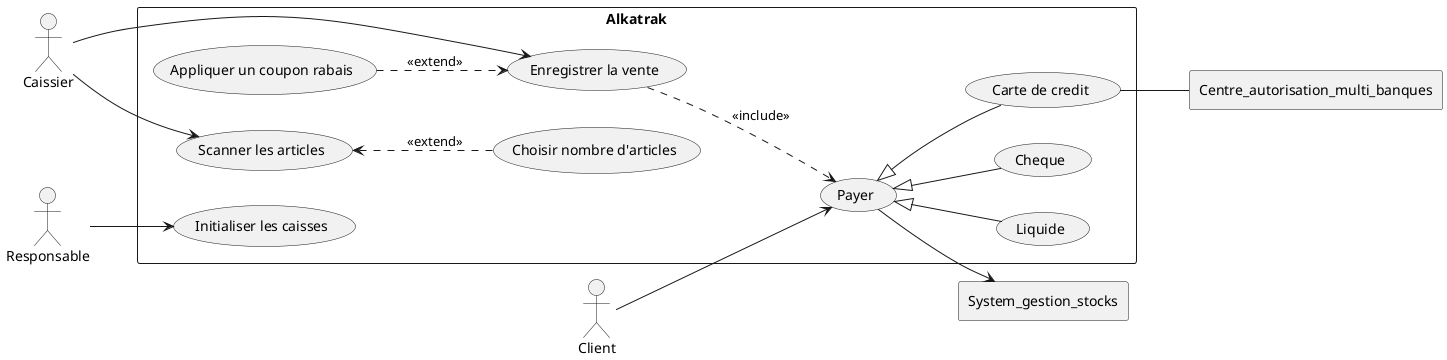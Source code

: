 @startuml
left to right direction

actor Caissier
actor Client
actor Responsable
rectangle Centre_autorisation_multi_banques
rectangle System_gestion_stocks


rectangle "Alkatrak" {
    usecase "Scanner les articles" as UC1
    usecase "Payer" as UC3
    usecase "Appliquer un coupon rabais" as UC6
    usecase "Initialiser les caisses" as UC7
    usecase "Enregistrer la vente" as UC8
    usecase "Liquide" as UC9
    usecase "Cheque" as UC10
    usecase "Carte de credit" as UC11
    usecase "Choisir nombre d'articles" as UC12

}

Client --> UC3
UC3 --> System_gestion_stocks
Caissier --> UC1
Caissier --> UC8
UC6 .-> UC8 : <<extend>>
UC1 <-. UC12 : <<extend>>
UC8 .-> UC3 : <<include>>
UC3 <|-- UC9
UC3 <|-- UC10
UC3 <|-- UC11
UC11 -- Centre_autorisation_multi_banques



Responsable --> UC7



@enduml

